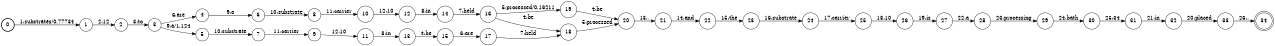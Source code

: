 digraph FST {
rankdir = LR;
size = "8.5,11";
label = "";
center = 1;
orientation = Portrait;
ranksep = "0.4";
nodesep = "0.25";
0 [label = "0", shape = circle, style = bold, fontsize = 14]
	0 -> 1 [label = "1:substrates/0.77734", fontsize = 14];
1 [label = "1", shape = circle, style = solid, fontsize = 14]
	1 -> 2 [label = "2:12", fontsize = 14];
2 [label = "2", shape = circle, style = solid, fontsize = 14]
	2 -> 3 [label = "3:to", fontsize = 14];
3 [label = "3", shape = circle, style = solid, fontsize = 14]
	3 -> 4 [label = "6:are", fontsize = 14];
	3 -> 5 [label = "9:a/1.124", fontsize = 14];
4 [label = "4", shape = circle, style = solid, fontsize = 14]
	4 -> 6 [label = "9:a", fontsize = 14];
5 [label = "5", shape = circle, style = solid, fontsize = 14]
	5 -> 7 [label = "10:substrate", fontsize = 14];
6 [label = "6", shape = circle, style = solid, fontsize = 14]
	6 -> 8 [label = "10:substrate", fontsize = 14];
7 [label = "7", shape = circle, style = solid, fontsize = 14]
	7 -> 9 [label = "11:carrier", fontsize = 14];
8 [label = "8", shape = circle, style = solid, fontsize = 14]
	8 -> 10 [label = "11:carrier", fontsize = 14];
9 [label = "9", shape = circle, style = solid, fontsize = 14]
	9 -> 11 [label = "12:10", fontsize = 14];
10 [label = "10", shape = circle, style = solid, fontsize = 14]
	10 -> 12 [label = "12:10", fontsize = 14];
11 [label = "11", shape = circle, style = solid, fontsize = 14]
	11 -> 13 [label = "8:in", fontsize = 14];
12 [label = "12", shape = circle, style = solid, fontsize = 14]
	12 -> 14 [label = "8:in", fontsize = 14];
13 [label = "13", shape = circle, style = solid, fontsize = 14]
	13 -> 15 [label = "4:be", fontsize = 14];
14 [label = "14", shape = circle, style = solid, fontsize = 14]
	14 -> 16 [label = "7:held", fontsize = 14];
15 [label = "15", shape = circle, style = solid, fontsize = 14]
	15 -> 17 [label = "6:are", fontsize = 14];
16 [label = "16", shape = circle, style = solid, fontsize = 14]
	16 -> 18 [label = "4:be", fontsize = 14];
	16 -> 19 [label = "5:processed/0.16211", fontsize = 14];
17 [label = "17", shape = circle, style = solid, fontsize = 14]
	17 -> 18 [label = "7:held", fontsize = 14];
18 [label = "18", shape = circle, style = solid, fontsize = 14]
	18 -> 20 [label = "5:processed", fontsize = 14];
19 [label = "19", shape = circle, style = solid, fontsize = 14]
	19 -> 20 [label = "4:be", fontsize = 14];
20 [label = "20", shape = circle, style = solid, fontsize = 14]
	20 -> 21 [label = "13:,", fontsize = 14];
21 [label = "21", shape = circle, style = solid, fontsize = 14]
	21 -> 22 [label = "14:and", fontsize = 14];
22 [label = "22", shape = circle, style = solid, fontsize = 14]
	22 -> 23 [label = "15:the", fontsize = 14];
23 [label = "23", shape = circle, style = solid, fontsize = 14]
	23 -> 24 [label = "16:substrate", fontsize = 14];
24 [label = "24", shape = circle, style = solid, fontsize = 14]
	24 -> 25 [label = "17:carrier", fontsize = 14];
25 [label = "25", shape = circle, style = solid, fontsize = 14]
	25 -> 26 [label = "18:10", fontsize = 14];
26 [label = "26", shape = circle, style = solid, fontsize = 14]
	26 -> 27 [label = "19:is", fontsize = 14];
27 [label = "27", shape = circle, style = solid, fontsize = 14]
	27 -> 28 [label = "22:a", fontsize = 14];
28 [label = "28", shape = circle, style = solid, fontsize = 14]
	28 -> 29 [label = "23:processing", fontsize = 14];
29 [label = "29", shape = circle, style = solid, fontsize = 14]
	29 -> 30 [label = "24:bath", fontsize = 14];
30 [label = "30", shape = circle, style = solid, fontsize = 14]
	30 -> 31 [label = "25:34", fontsize = 14];
31 [label = "31", shape = circle, style = solid, fontsize = 14]
	31 -> 32 [label = "21:in", fontsize = 14];
32 [label = "32", shape = circle, style = solid, fontsize = 14]
	32 -> 33 [label = "20:placed", fontsize = 14];
33 [label = "33", shape = circle, style = solid, fontsize = 14]
	33 -> 34 [label = "26:.", fontsize = 14];
34 [label = "34", shape = doublecircle, style = solid, fontsize = 14]
}
